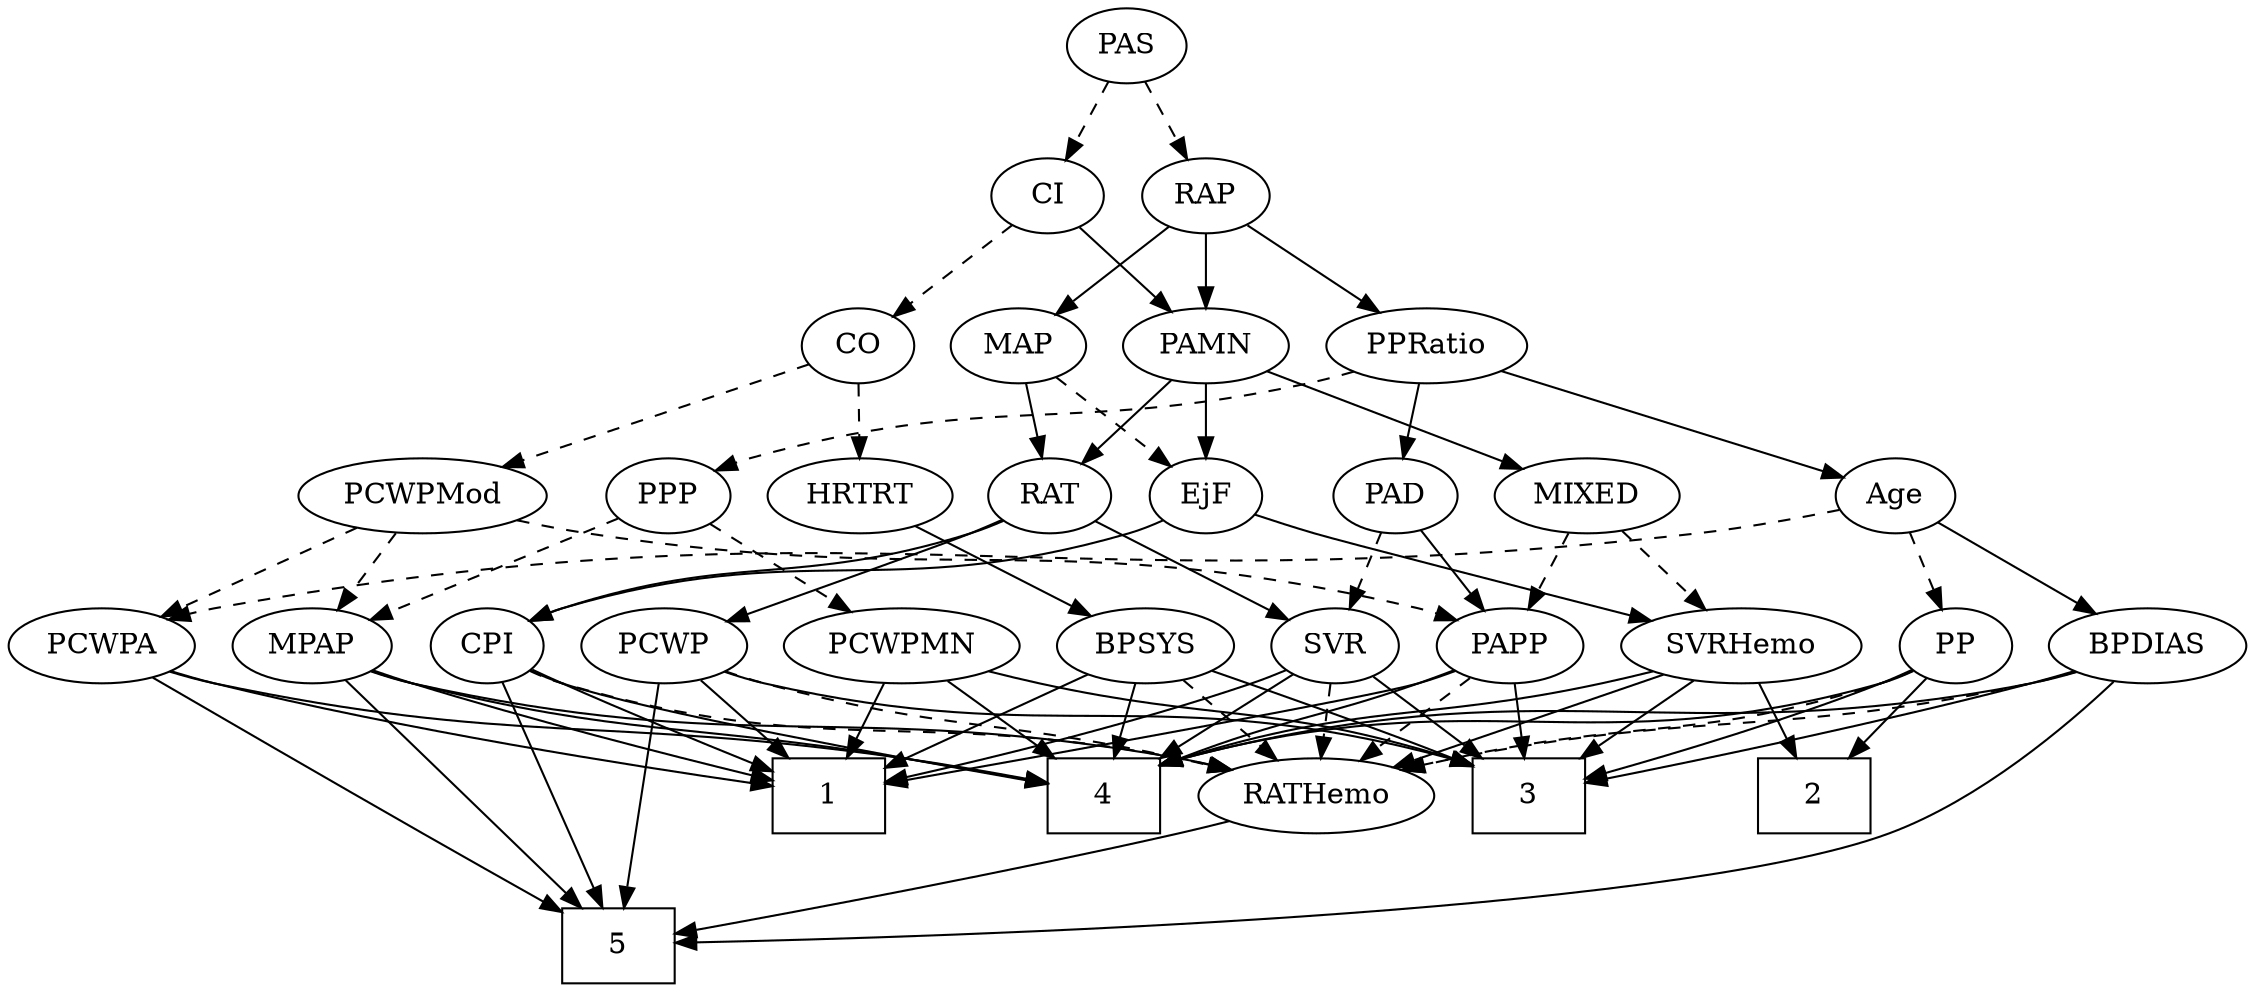 strict digraph {
	graph [bb="0,0,991.84,468"];
	node [label="\N"];
	1	[height=0.5,
		pos="328.6,90",
		shape=box,
		width=0.75];
	2	[height=0.5,
		pos="799.6,90",
		shape=box,
		width=0.75];
	3	[height=0.5,
		pos="607.6,90",
		shape=box,
		width=0.75];
	4	[height=0.5,
		pos="417.6,90",
		shape=box,
		width=0.75];
	5	[height=0.5,
		pos="385.6,18",
		shape=box,
		width=0.75];
	Age	[height=0.5,
		pos="830.6,234",
		width=0.75];
	PCWPA	[height=0.5,
		pos="41.596,162",
		width=1.1555];
	Age -> PCWPA	[pos="e,71.718,174.51 805.24,227.35 787.06,223.53 761.93,218.7 739.6,216 453.67,181.48 375.49,234.01 92.596,180 88.944,179.3 85.193,178.41 \
81.462,177.4",
		style=dashed];
	BPDIAS	[height=0.5,
		pos="949.6,162",
		width=1.1735];
	Age -> BPDIAS	[pos="e,925.81,176.99 850.25,221.44 868.38,210.77 895.66,194.72 917.05,182.14",
		style=solid];
	PP	[height=0.5,
		pos="862.6,162",
		width=0.75];
	Age -> PP	[pos="e,855.07,179.47 838.18,216.41 841.97,208.13 846.63,197.92 850.87,188.66",
		style=dashed];
	EjF	[height=0.5,
		pos="529.6,234",
		width=0.75];
	CPI	[height=0.5,
		pos="216.6,162",
		width=0.75];
	EjF -> CPI	[pos="e,237.12,173.96 509.07,222.04 504.11,219.76 498.76,217.57 493.6,216 389.97,184.54 356.23,211.46 252.6,180 250.66,179.41 248.7,178.74 \
246.74,178",
		style=solid];
	SVRHemo	[height=0.5,
		pos="767.6,162",
		width=1.3902];
	EjF -> SVRHemo	[pos="e,730.2,173.98 550.63,222.23 555.47,219.99 560.65,217.77 565.6,216 627.3,193.9 645.32,197.08 708.6,180 712.42,178.97 716.38,177.88 \
720.36,176.76",
		style=solid];
	RAP	[height=0.5,
		pos="531.6,378",
		width=0.77632];
	PAMN	[height=0.5,
		pos="531.6,306",
		width=1.011];
	RAP -> PAMN	[pos="e,531.6,324.1 531.6,359.7 531.6,351.98 531.6,342.71 531.6,334.11",
		style=solid];
	MAP	[height=0.5,
		pos="446.6,306",
		width=0.84854];
	RAP -> MAP	[pos="e,463.65,321.04 514.8,363.17 502.43,352.98 485.39,338.95 471.44,327.46",
		style=solid];
	PPRatio	[height=0.5,
		pos="625.6,306",
		width=1.1013];
	RAP -> PPRatio	[pos="e,605.72,321.8 549.28,363.83 562.83,353.74 581.79,339.62 597.43,327.98",
		style=solid];
	MIXED	[height=0.5,
		pos="690.6,234",
		width=1.1193];
	MIXED -> SVRHemo	[pos="e,750.02,178.98 707.69,217.46 717.91,208.17 731.09,196.19 742.48,185.83",
		style=dashed];
	PAPP	[height=0.5,
		pos="579.6,162",
		width=0.88464];
	MIXED -> PAPP	[pos="e,600.15,175.96 668.13,218.83 651.04,208.05 627.37,193.13 608.81,181.42",
		style=dashed];
	MPAP	[height=0.5,
		pos="136.6,162",
		width=0.97491];
	MPAP -> 1	[pos="e,301.52,100.47 163.55,150.47 169.17,148.3 175.07,146.06 180.6,144 218.4,129.93 261.88,114.44 291.89,103.86",
		style=solid];
	MPAP -> 4	[pos="e,390.54,100.35 162.86,149.99 168.64,147.81 174.77,145.68 180.6,144 260.66,120.9 283.9,128.76 364.6,108 369.92,106.63 375.49,105.03 \
380.94,103.37",
		style=solid];
	MPAP -> 5	[pos="e,358.56,27.608 153.58,145.9 175.66,126.83 215.97,93.877 254.6,72 284.88,54.846 321.84,40.427 348.76,30.981",
		style=solid];
	RATHemo	[height=0.5,
		pos="512.6,90",
		width=1.3721];
	MPAP -> RATHemo	[pos="e,476.3,102.38 162.79,149.71 168.57,147.55 174.72,145.5 180.6,144 299.18,113.73 333.8,133.01 453.6,108 457.76,107.13 462.07,106.12 \
466.36,105.03",
		style=solid];
	BPSYS	[height=0.5,
		pos="417.6,162",
		width=1.0471];
	BPSYS -> 1	[pos="e,350.26,108.04 398.72,146.15 386.97,136.92 371.61,124.83 358.26,114.33",
		style=solid];
	BPSYS -> 3	[pos="e,580.25,103.94 446.65,150.39 452.58,148.25 458.78,146.04 464.6,144 511.55,127.54 524.37,126.41 570.6,108 570.69,107.96 570.79,107.92 \
570.89,107.88",
		style=solid];
	BPSYS -> 4	[pos="e,417.6,108.1 417.6,143.7 417.6,135.98 417.6,126.71 417.6,118.11",
		style=solid];
	BPSYS -> RATHemo	[pos="e,491.62,106.46 437.28,146.5 450.55,136.72 468.28,123.65 483.21,112.65",
		style=dashed];
	PAD	[height=0.5,
		pos="603.6,234",
		width=0.79437];
	SVR	[height=0.5,
		pos="501.6,162",
		width=0.77632];
	PAD -> SVR	[pos="e,520.19,175.76 584.89,220.16 569.07,209.31 546.22,193.62 528.45,181.43",
		style=dashed];
	PAD -> PAPP	[pos="e,585.35,179.79 597.79,216.05 595.04,208.06 591.71,198.33 588.65,189.4",
		style=solid];
	CO	[height=0.5,
		pos="370.6,306",
		width=0.75];
	PCWPMod	[height=0.5,
		pos="175.6,234",
		width=1.4443];
	CO -> PCWPMod	[pos="e,210.54,247.54 347.46,296.7 316.15,285.45 259.63,265.17 219.98,250.93",
		style=dashed];
	HRTRT	[height=0.5,
		pos="372.6,234",
		width=1.1013];
	CO -> HRTRT	[pos="e,372.11,252.1 371.09,287.7 371.31,279.98 371.58,270.71 371.82,262.11",
		style=dashed];
	PAS	[height=0.5,
		pos="494.6,450",
		width=0.75];
	PAS -> RAP	[pos="e,523.06,395.15 503.18,432.76 507.66,424.28 513.25,413.71 518.28,404.2",
		style=dashed];
	CI	[height=0.5,
		pos="458.6,378",
		width=0.75];
	PAS -> CI	[pos="e,466.9,395.15 486.25,432.76 481.88,424.28 476.45,413.71 471.55,404.2",
		style=dashed];
	PAMN -> EjF	[pos="e,530.09,252.1 531.1,287.7 530.88,279.98 530.62,270.71 530.37,262.11",
		style=solid];
	PAMN -> MIXED	[pos="e,662.97,247.16 557.85,293.44 583.92,281.96 624.14,264.26 653.47,251.34",
		style=solid];
	RAT	[height=0.5,
		pos="457.6,234",
		width=0.75827];
	PAMN -> RAT	[pos="e,472.61,249.21 515.54,289.81 505.18,280.01 491.55,267.12 480.11,256.3",
		style=solid];
	RATHemo -> 5	[pos="e,412.88,34.041 486.59,74.666 467.88,64.352 442.4,50.309 421.72,38.908",
		style=solid];
	CPI -> 1	[pos="e,301.51,107.93 235.6,149.13 251.22,139.36 273.8,125.25 292.8,113.37",
		style=solid];
	CPI -> 4	[pos="e,390.52,99.686 237.71,150.47 242.55,148.21 247.71,145.93 252.6,144 253.37,143.69 332.62,118.26 380.99,102.74",
		style=solid];
	CPI -> 5	[pos="e,358.38,31.367 227.31,145.4 240.91,126.41 265.82,94.143 292.6,72 309.79,57.779 331.31,45.239 349.32,35.931",
		style=solid];
	CPI -> RATHemo	[pos="e,475.93,102.2 237.16,150.15 242.11,147.86 247.46,145.64 252.6,144 339.05,116.38 365.21,128.59 453.6,108 457.68,107.05 461.91,105.99 \
466.14,104.87",
		style=dashed];
	RAT -> CPI	[pos="e,237.2,173.73 436.61,222.1 431.77,219.86 426.57,217.68 421.6,216 348.83,191.44 325.36,204.56 252.6,180 250.68,179.35 248.73,178.63 \
246.79,177.86",
		style=solid];
	RAT -> SVR	[pos="e,491.35,179.31 467.58,217.12 473.02,208.47 479.86,197.58 485.99,187.83",
		style=solid];
	PCWP	[height=0.5,
		pos="664.6,162",
		width=0.97491];
	RAT -> PCWP	[pos="e,637.75,173.83 478.67,222.34 483.51,220.09 488.68,217.84 493.6,216 548.53,195.4 564.95,198.59 620.6,180 623.13,179.15 625.73,178.25 \
628.35,177.31",
		style=solid];
	SVR -> 1	[pos="e,355.62,100.99 479.78,150.72 474.81,148.45 469.54,146.1 464.6,144 431.25,129.86 392.74,114.98 365.23,104.6",
		style=solid];
	SVR -> 3	[pos="e,581.64,108.14 520.55,148.49 535.05,138.91 555.45,125.43 572.86,113.94",
		style=solid];
	SVR -> 4	[pos="e,438.02,108.02 485,147.17 473.83,137.87 458.83,125.36 445.82,114.52",
		style=solid];
	SVR -> RATHemo	[pos="e,509.88,108.28 504.26,144.05 505.47,136.35 506.93,127.03 508.3,118.36",
		style=dashed];
	PCWPMod -> MPAP	[pos="e,145.95,179.79 166.16,216.05 161.56,207.8 155.93,197.7 150.82,188.54",
		style=dashed];
	PCWPMod -> PCWPA	[pos="e,67.184,176.37 148.16,218.67 127.39,207.82 98.716,192.84 76.344,181.15",
		style=dashed];
	PCWPMod -> PAPP	[pos="e,555.69,174.17 216.87,223.02 228.09,220.51 240.27,217.97 251.6,216 378.25,193.94 414.33,212.91 538.6,180 541.07,179.34 543.6,178.57 \
546.12,177.72",
		style=dashed];
	PCWPA -> 1	[pos="e,301.48,96.164 73.002,149.98 79.446,147.87 86.212,145.78 92.596,144 162.18,124.64 244.79,107.37 291.51,98.123",
		style=solid];
	PCWPA -> 4	[pos="e,390.35,100.77 72.343,149.71 78.958,147.57 85.957,145.53 92.596,144 211.42,116.6 245.62,134.73 364.6,108 369.77,106.84 375.15,105.39 \
380.43,103.84",
		style=solid];
	PCWPA -> 5	[pos="e,358.44,24.47 63.198,146.4 92.536,127.12 147.12,93.139 197.6,72 248.06,50.866 309.58,35.32 348.19,26.712",
		style=solid];
	PCWPMN	[height=0.5,
		pos="311.6,162",
		width=1.3902];
	PCWPMN -> 1	[pos="e,324.4,108.28 315.71,144.05 317.6,136.26 319.9,126.82 322.02,118.08",
		style=solid];
	PCWPMN -> 3	[pos="e,580.42,104.42 348.58,149.72 355.85,147.68 363.43,145.67 370.6,144 458.55,123.47 484.43,135.07 570.6,108 570.7,107.97 570.8,107.94 \
570.9,107.9",
		style=solid];
	PCWPMN -> 4	[pos="e,391.66,108.13 334.6,145.81 348.78,136.45 367.23,124.26 383.13,113.76",
		style=solid];
	SVRHemo -> 2	[pos="e,791.7,108.28 775.34,144.05 778.98,136.09 783.41,126.41 787.48,117.51",
		style=solid];
	SVRHemo -> 3	[pos="e,634.76,102.88 737.12,147.67 710.68,136.1 672.34,119.33 644.24,107.03",
		style=solid];
	SVRHemo -> 4	[pos="e,444.73,104.54 730.97,149.59 723.61,147.54 715.89,145.56 708.6,144 597.1,120.16 563.99,140.14 454.6,108 454.49,107.97 454.39,107.94 \
454.29,107.91",
		style=solid];
	SVRHemo -> RATHemo	[pos="e,550.01,101.92 729.86,149.98 722.8,147.96 715.48,145.9 708.6,144 647.9,127.28 632.29,124.72 571.6,108 567.77,106.95 563.82,105.84 \
559.85,104.72",
		style=solid];
	BPDIAS -> 3	[pos="e,634.75,94.634 918.25,149.78 911.8,147.69 905.02,145.65 898.6,144 808.64,120.94 700.56,104.01 644.85,96.059",
		style=solid];
	BPDIAS -> 4	[pos="e,444.68,104.73 918.91,149.45 912.29,147.33 905.27,145.36 898.6,144 704.61,104.41 646.14,158.09 454.6,108 454.49,107.97 454.39,107.95 \
454.29,107.92",
		style=solid];
	BPDIAS -> 5	[pos="e,412.86,20.287 934.79,144.93 914.59,124.16 876.24,88.708 835.6,72 760.99,41.327 517.09,25.784 423.05,20.815",
		style=solid];
	BPDIAS -> RATHemo	[pos="e,548.55,102.42 918.87,149.59 912.26,147.47 905.25,145.46 898.6,144 755.77,112.71 715.03,136.34 571.6,108 567.24,107.14 562.75,106.11 \
558.27,104.99",
		style=dashed];
	MAP -> EjF	[pos="e,513.39,248.67 463.39,290.83 475.47,280.64 491.95,266.75 505.44,255.37",
		style=dashed];
	MAP -> RAT	[pos="e,454.88,252.28 449.26,288.05 450.47,280.35 451.93,271.03 453.3,262.36",
		style=solid];
	PP -> 2	[pos="e,814.93,108.04 849.24,146.15 841.23,137.26 830.86,125.74 821.67,115.53",
		style=solid];
	PP -> 3	[pos="e,634.74,95.722 841.96,150.38 837.01,148.07 831.68,145.79 826.6,144 764.27,122 688.82,105.95 644.72,97.586",
		style=solid];
	PP -> 4	[pos="e,444.69,104.68 842.12,149.85 837.17,147.57 831.79,145.43 826.6,144 666.46,99.882 614.97,151.28 454.6,108 454.49,107.97 454.39,107.94 \
454.29,107.92",
		style=solid];
	PP -> RATHemo	[pos="e,548.9,102.33 842.08,150.01 837.12,147.73 831.76,145.55 826.6,144 716.94,111.19 683.53,131.9 571.6,108 567.43,107.11 563.13,106.09 \
558.84,104.99",
		style=dashed];
	PPP	[height=0.5,
		pos="287.6,234",
		width=0.75];
	PPP -> MPAP	[pos="e,161.71,174.64 265.96,222.97 241.2,211.49 200.3,192.53 171.12,179",
		style=dashed];
	PPP -> PCWPMN	[pos="e,305.67,180.28 293.41,216.05 296.11,208.18 299.38,198.62 302.41,189.79",
		style=dashed];
	PPRatio -> Age	[pos="e,807.05,243.04 656.29,294.52 694.12,281.6 758.19,259.72 797.22,246.4",
		style=solid];
	PPRatio -> PAD	[pos="e,608.87,251.79 620.27,288.05 617.76,280.06 614.7,270.33 611.89,261.4",
		style=solid];
	PPRatio -> PPP	[pos="e,308.12,245.98 596.33,293.82 589.9,291.65 583.07,289.57 576.6,288 466.21,261.26 432.39,284.61 323.6,252 321.66,251.42 319.7,250.75 \
317.74,250.02",
		style=dashed];
	PCWP -> 1	[pos="e,355.87,100.67 638.38,149.79 632.6,147.63 626.45,145.55 620.6,144 516.76,116.48 486.19,132.48 381.6,108 376.44,106.79 371.05,105.32 \
365.78,103.76",
		style=solid];
	PCWP -> 3	[pos="e,621.68,108.29 651.66,145.12 644.68,136.54 635.91,125.77 628.03,116.09",
		style=solid];
	PCWP -> 5	[pos="e,412.97,20.961 665.63,143.98 665.86,123.88 662.96,90.804 643.6,72 612.6,41.896 486.77,27.356 423.01,21.806",
		style=solid];
	PCWP -> RATHemo	[pos="e,542.03,104.55 639.15,149.28 615.19,138.25 578.95,121.56 551.38,108.86",
		style=dashed];
	CI -> CO	[pos="e,387.21,320.22 441.63,363.5 428.52,353.08 410.18,338.49 395.42,326.75",
		style=dashed];
	CI -> PAMN	[pos="e,515.58,322.36 473.37,362.83 483.32,353.29 496.66,340.5 508.06,329.57",
		style=solid];
	PAPP -> 1	[pos="e,355.7,100.18 555.13,150.07 549.75,147.89 544.03,145.74 538.6,144 470.4,122.21 450.63,126.95 381.6,108 376.3,106.55 370.74,104.9 \
365.29,103.22",
		style=solid];
	PAPP -> 3	[pos="e,600.69,108.28 586.37,144.05 589.53,136.18 593.35,126.62 596.88,117.79",
		style=solid];
	PAPP -> 4	[pos="e,444.63,103.53 554.6,150.66 529.3,140.13 489.1,123.24 454.6,108 454.39,107.91 454.19,107.82 453.99,107.73",
		style=solid];
	PAPP -> RATHemo	[pos="e,528.04,107.13 565.06,145.81 556.35,136.71 545.09,124.95 535.23,114.65",
		style=dashed];
	HRTRT -> BPSYS	[pos="e,407.01,179.47 383.26,216.41 388.7,207.95 395.42,197.49 401.47,188.08",
		style=solid];
}
